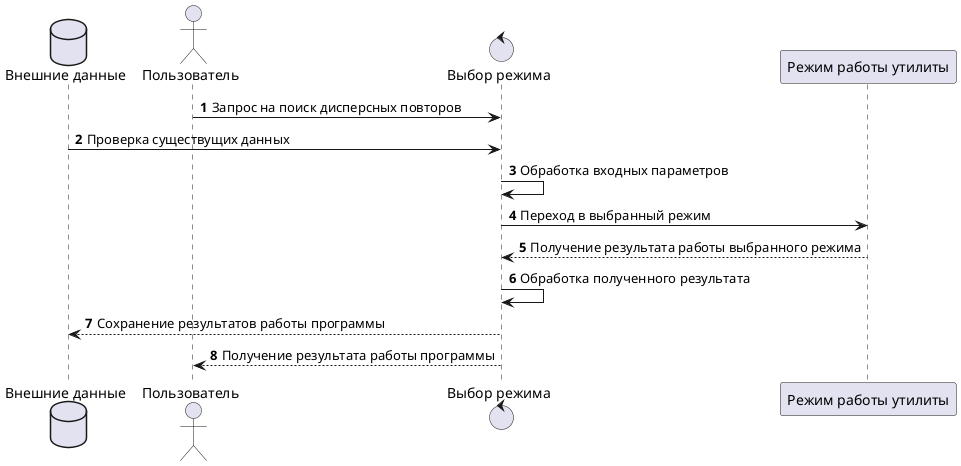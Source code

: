 @startuml

database "Внешние данные" as data
actor Пользователь as user
control "Выбор режима" as router
participant "Режим работы утилиты" as calc

autonumber
user -> router: Запрос на поиск дисперсных повторов
data -> router: Проверка существущих данных
router -> router: Обработка входных параметров
router -> calc: Переход в выбранный режим
calc --> router: Получение результата работы выбранного режима
router -> router: Обработка полученного результата
router --> data: Сохранение результатов работы программы
router --> user: Получение результата работы программы

@enduml
